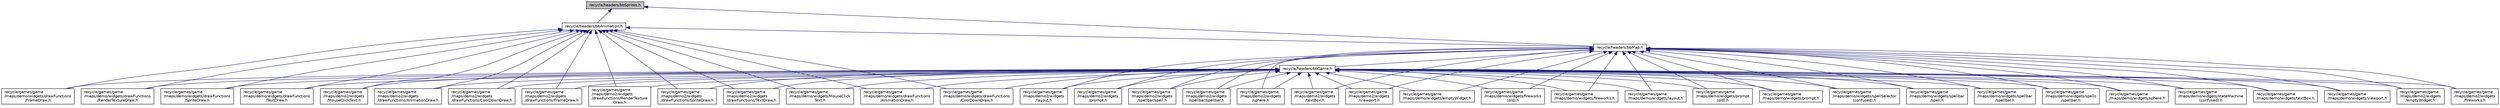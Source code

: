 digraph "recycle/headers/bbSprites.h"
{
 // LATEX_PDF_SIZE
  edge [fontname="Helvetica",fontsize="10",labelfontname="Helvetica",labelfontsize="10"];
  node [fontname="Helvetica",fontsize="10",shape=record];
  Node1 [label="recycle/headers/bbSprites.h",height=0.2,width=0.4,color="black", fillcolor="grey75", style="filled", fontcolor="black",tooltip="sfTexture is define in SFML as raw pixel data bbTextures is a container for sfTextures"];
  Node1 -> Node2 [dir="back",color="midnightblue",fontsize="10",style="solid",fontname="Helvetica"];
  Node2 [label="recycle/headers/bbAnimation.h",height=0.2,width=0.4,color="black", fillcolor="white", style="filled",URL="$bbAnimation_8h.html",tooltip="sfTexture is define in SFML as raw pixel data bbTextures is a container for sfTextures"];
  Node2 -> Node3 [dir="back",color="midnightblue",fontsize="10",style="solid",fontname="Helvetica"];
  Node3 [label="recycle/games/game\l/maps/demo/widgets/MouseClick\lText.h",height=0.2,width=0.4,color="black", fillcolor="white", style="filled",URL="$widgets_2MouseClickText_8h.html",tooltip=" "];
  Node2 -> Node4 [dir="back",color="midnightblue",fontsize="10",style="solid",fontname="Helvetica"];
  Node4 [label="recycle/games/game\l/maps/demo/widgets/drawFunctions\l/AnimationDraw.h",height=0.2,width=0.4,color="black", fillcolor="white", style="filled",URL="$widgets_2drawFunctions_2AnimationDraw_8h.html",tooltip=" "];
  Node2 -> Node5 [dir="back",color="midnightblue",fontsize="10",style="solid",fontname="Helvetica"];
  Node5 [label="recycle/games/game\l/maps/demo/widgets/drawFunctions\l/CoolDownDraw.h",height=0.2,width=0.4,color="black", fillcolor="white", style="filled",URL="$widgets_2drawFunctions_2CoolDownDraw_8h.html",tooltip=" "];
  Node2 -> Node6 [dir="back",color="midnightblue",fontsize="10",style="solid",fontname="Helvetica"];
  Node6 [label="recycle/games/game\l/maps/demo/widgets/drawFunctions\l/FrameDraw.h",height=0.2,width=0.4,color="black", fillcolor="white", style="filled",URL="$widgets_2drawFunctions_2FrameDraw_8h.html",tooltip=" "];
  Node2 -> Node7 [dir="back",color="midnightblue",fontsize="10",style="solid",fontname="Helvetica"];
  Node7 [label="recycle/games/game\l/maps/demo/widgets/drawFunctions\l/RenderTextureDraw.h",height=0.2,width=0.4,color="black", fillcolor="white", style="filled",URL="$widgets_2drawFunctions_2RenderTextureDraw_8h.html",tooltip=" "];
  Node2 -> Node8 [dir="back",color="midnightblue",fontsize="10",style="solid",fontname="Helvetica"];
  Node8 [label="recycle/games/game\l/maps/demo/widgets/drawFunctions\l/SpriteDraw.h",height=0.2,width=0.4,color="black", fillcolor="white", style="filled",URL="$widgets_2drawFunctions_2SpriteDraw_8h.html",tooltip=" "];
  Node2 -> Node9 [dir="back",color="midnightblue",fontsize="10",style="solid",fontname="Helvetica"];
  Node9 [label="recycle/games/game\l/maps/demo/widgets/drawFunctions\l/TextDraw.h",height=0.2,width=0.4,color="black", fillcolor="white", style="filled",URL="$widgets_2drawFunctions_2TextDraw_8h.html",tooltip=" "];
  Node2 -> Node10 [dir="back",color="midnightblue",fontsize="10",style="solid",fontname="Helvetica"];
  Node10 [label="recycle/games/game\l/maps/demo2/widgets\l/MouseClickText.h",height=0.2,width=0.4,color="black", fillcolor="white", style="filled",URL="$_2widgets_2MouseClickText_8h.html",tooltip=" "];
  Node2 -> Node11 [dir="back",color="midnightblue",fontsize="10",style="solid",fontname="Helvetica"];
  Node11 [label="recycle/games/game\l/maps/demo2/widgets\l/drawFunctions/AnimationDraw.h",height=0.2,width=0.4,color="black", fillcolor="white", style="filled",URL="$_2widgets_2drawFunctions_2AnimationDraw_8h.html",tooltip=" "];
  Node2 -> Node12 [dir="back",color="midnightblue",fontsize="10",style="solid",fontname="Helvetica"];
  Node12 [label="recycle/games/game\l/maps/demo2/widgets\l/drawFunctions/CoolDownDraw.h",height=0.2,width=0.4,color="black", fillcolor="white", style="filled",URL="$_2widgets_2drawFunctions_2CoolDownDraw_8h.html",tooltip=" "];
  Node2 -> Node13 [dir="back",color="midnightblue",fontsize="10",style="solid",fontname="Helvetica"];
  Node13 [label="recycle/games/game\l/maps/demo2/widgets\l/drawFunctions/FrameDraw.h",height=0.2,width=0.4,color="black", fillcolor="white", style="filled",URL="$_2widgets_2drawFunctions_2FrameDraw_8h.html",tooltip=" "];
  Node2 -> Node14 [dir="back",color="midnightblue",fontsize="10",style="solid",fontname="Helvetica"];
  Node14 [label="recycle/games/game\l/maps/demo2/widgets\l/drawFunctions/RenderTexture\lDraw.h",height=0.2,width=0.4,color="black", fillcolor="white", style="filled",URL="$_2widgets_2drawFunctions_2RenderTextureDraw_8h.html",tooltip=" "];
  Node2 -> Node15 [dir="back",color="midnightblue",fontsize="10",style="solid",fontname="Helvetica"];
  Node15 [label="recycle/games/game\l/maps/demo2/widgets\l/drawFunctions/SpriteDraw.h",height=0.2,width=0.4,color="black", fillcolor="white", style="filled",URL="$_2widgets_2drawFunctions_2SpriteDraw_8h.html",tooltip=" "];
  Node2 -> Node16 [dir="back",color="midnightblue",fontsize="10",style="solid",fontname="Helvetica"];
  Node16 [label="recycle/games/game\l/maps/demo2/widgets\l/drawFunctions/TextDraw.h",height=0.2,width=0.4,color="black", fillcolor="white", style="filled",URL="$_2widgets_2drawFunctions_2TextDraw_8h.html",tooltip=" "];
  Node2 -> Node17 [dir="back",color="midnightblue",fontsize="10",style="solid",fontname="Helvetica"];
  Node17 [label="recycle/headers/bbMap.h",height=0.2,width=0.4,color="black", fillcolor="white", style="filled",URL="$bbMap_8h.html",tooltip="bbMap stores game data pertaining to one map in the game"];
  Node17 -> Node18 [dir="back",color="midnightblue",fontsize="10",style="solid",fontname="Helvetica"];
  Node18 [label="recycle/games/game\l/maps/demo/widgets/emptyWidget.h",height=0.2,width=0.4,color="black", fillcolor="white", style="filled",URL="$widgets_2emptyWidget_8h.html",tooltip="The functions in this folder define the behavior of an object with class bbWidget and type NULL."];
  Node17 -> Node19 [dir="back",color="midnightblue",fontsize="10",style="solid",fontname="Helvetica"];
  Node19 [label="recycle/games/game\l/maps/demo/widgets/fireworks\l(old).h",height=0.2,width=0.4,color="black", fillcolor="white", style="filled",URL="$fireworks_07old_08_8h.html",tooltip="The functions in this file define the behavior of an object with class bbWidget and type fireworks."];
  Node17 -> Node20 [dir="back",color="midnightblue",fontsize="10",style="solid",fontname="Helvetica"];
  Node20 [label="recycle/games/game\l/maps/demo/widgets/fireworks.h",height=0.2,width=0.4,color="black", fillcolor="white", style="filled",URL="$widgets_2fireworks_8h.html",tooltip="The functions in this folder define the behavior of an object with class bbWidget and type fireworks."];
  Node17 -> Node21 [dir="back",color="midnightblue",fontsize="10",style="solid",fontname="Helvetica"];
  Node21 [label="recycle/games/game\l/maps/demo/widgets/layout.h",height=0.2,width=0.4,color="black", fillcolor="white", style="filled",URL="$widgets_2layout_8h.html",tooltip="The functions in this folder define the behavior of an object with class bbWidget and type NULL."];
  Node17 -> Node22 [dir="back",color="midnightblue",fontsize="10",style="solid",fontname="Helvetica"];
  Node22 [label="recycle/games/game\l/maps/demo/widgets/prompt\l(old).h",height=0.2,width=0.4,color="black", fillcolor="white", style="filled",URL="$prompt_07old_08_8h.html",tooltip="The functions in this folder define the behavior of an object with class bbWidget and type prompt."];
  Node17 -> Node23 [dir="back",color="midnightblue",fontsize="10",style="solid",fontname="Helvetica"];
  Node23 [label="recycle/games/game\l/maps/demo/widgets/prompt.h",height=0.2,width=0.4,color="black", fillcolor="white", style="filled",URL="$widgets_2prompt_8h.html",tooltip="The functions in this file define the behavior of an object with class bbWidget and type prompt Promp..."];
  Node17 -> Node24 [dir="back",color="midnightblue",fontsize="10",style="solid",fontname="Helvetica"];
  Node24 [label="recycle/games/game\l/maps/demo/widgets/spellSelector\l(confused).h",height=0.2,width=0.4,color="black", fillcolor="white", style="filled",URL="$spellSelector_07confused_08_8h.html",tooltip=" "];
  Node17 -> Node25 [dir="back",color="midnightblue",fontsize="10",style="solid",fontname="Helvetica"];
  Node25 [label="recycle/games/game\l/maps/demo/widgets/spellbar\l/spell.h",height=0.2,width=0.4,color="black", fillcolor="white", style="filled",URL="$widgets_2spellbar_2spell_8h.html",tooltip=" "];
  Node17 -> Node26 [dir="back",color="midnightblue",fontsize="10",style="solid",fontname="Helvetica"];
  Node26 [label="recycle/games/game\l/maps/demo/widgets/spellbar\l/spellbar.h",height=0.2,width=0.4,color="black", fillcolor="white", style="filled",URL="$widgets_2spellbar_2spellbar_8h.html",tooltip=" "];
  Node17 -> Node27 [dir="back",color="midnightblue",fontsize="10",style="solid",fontname="Helvetica"];
  Node27 [label="recycle/games/game\l/maps/demo/widgets/spells\l/spellbar.h",height=0.2,width=0.4,color="black", fillcolor="white", style="filled",URL="$widgets_2spells_2spellbar_8h.html",tooltip="The functions in this file define the behavior of an object with class bbWidget and type spellBar and..."];
  Node17 -> Node28 [dir="back",color="midnightblue",fontsize="10",style="solid",fontname="Helvetica"];
  Node28 [label="recycle/games/game\l/maps/demo/widgets/sphere.h",height=0.2,width=0.4,color="black", fillcolor="white", style="filled",URL="$widgets_2sphere_8h.html",tooltip="The functions in this file define the behavior of an object with class bbWidget and type Sphere The s..."];
  Node17 -> Node29 [dir="back",color="midnightblue",fontsize="10",style="solid",fontname="Helvetica"];
  Node29 [label="recycle/games/game\l/maps/demo/widgets/stateMachine\l(confused).h",height=0.2,width=0.4,color="black", fillcolor="white", style="filled",URL="$stateMachine_07confused_08_8h.html",tooltip=" "];
  Node17 -> Node30 [dir="back",color="midnightblue",fontsize="10",style="solid",fontname="Helvetica"];
  Node30 [label="recycle/games/game\l/maps/demo/widgets/textBox.h",height=0.2,width=0.4,color="black", fillcolor="white", style="filled",URL="$widgets_2textBox_8h.html",tooltip="The functions in this file define the behavior of an object with class bbWidget and type textBox."];
  Node17 -> Node31 [dir="back",color="midnightblue",fontsize="10",style="solid",fontname="Helvetica"];
  Node31 [label="recycle/games/game\l/maps/demo/widgets/viewport.h",height=0.2,width=0.4,color="black", fillcolor="white", style="filled",URL="$widgets_2viewport_8h.html",tooltip="The functions in this folder define the behavior of an object with class bbWidget and type NULL."];
  Node17 -> Node32 [dir="back",color="midnightblue",fontsize="10",style="solid",fontname="Helvetica"];
  Node32 [label="recycle/games/game\l/maps/demo2/widgets\l/emptyWidget.h",height=0.2,width=0.4,color="black", fillcolor="white", style="filled",URL="$_2widgets_2emptyWidget_8h.html",tooltip="The functions in this folder define the behavior of an object with class bbWidget and type NULL."];
  Node17 -> Node33 [dir="back",color="midnightblue",fontsize="10",style="solid",fontname="Helvetica"];
  Node33 [label="recycle/games/game\l/maps/demo2/widgets\l/fireworks.h",height=0.2,width=0.4,color="black", fillcolor="white", style="filled",URL="$_2widgets_2fireworks_8h.html",tooltip="The functions in this folder define the behavior of an object with class bbWidget and type fireworks."];
  Node17 -> Node34 [dir="back",color="midnightblue",fontsize="10",style="solid",fontname="Helvetica"];
  Node34 [label="recycle/games/game\l/maps/demo2/widgets\l/layout.h",height=0.2,width=0.4,color="black", fillcolor="white", style="filled",URL="$_2widgets_2layout_8h.html",tooltip="The functions in this folder define the behavior of an object with class bbWidget and type NULL."];
  Node17 -> Node35 [dir="back",color="midnightblue",fontsize="10",style="solid",fontname="Helvetica"];
  Node35 [label="recycle/games/game\l/maps/demo2/widgets\l/prompt.h",height=0.2,width=0.4,color="black", fillcolor="white", style="filled",URL="$_2widgets_2prompt_8h.html",tooltip="The functions in this file define the behavior of an object with class bbWidget and type prompt Promp..."];
  Node17 -> Node36 [dir="back",color="midnightblue",fontsize="10",style="solid",fontname="Helvetica"];
  Node36 [label="recycle/games/game\l/maps/demo2/widgets\l/spellbar/spell.h",height=0.2,width=0.4,color="black", fillcolor="white", style="filled",URL="$_2widgets_2spellbar_2spell_8h.html",tooltip=" "];
  Node17 -> Node37 [dir="back",color="midnightblue",fontsize="10",style="solid",fontname="Helvetica"];
  Node37 [label="recycle/games/game\l/maps/demo2/widgets\l/spellbar/spellbar.h",height=0.2,width=0.4,color="black", fillcolor="white", style="filled",URL="$_2widgets_2spellbar_2spellbar_8h.html",tooltip=" "];
  Node17 -> Node38 [dir="back",color="midnightblue",fontsize="10",style="solid",fontname="Helvetica"];
  Node38 [label="recycle/games/game\l/maps/demo2/widgets\l/sphere.h",height=0.2,width=0.4,color="black", fillcolor="white", style="filled",URL="$_2widgets_2sphere_8h.html",tooltip="The functions in this file define the behavior of an object with class bbWidget and type Sphere The s..."];
  Node17 -> Node39 [dir="back",color="midnightblue",fontsize="10",style="solid",fontname="Helvetica"];
  Node39 [label="recycle/games/game\l/maps/demo2/widgets\l/textBox.h",height=0.2,width=0.4,color="black", fillcolor="white", style="filled",URL="$_2widgets_2textBox_8h.html",tooltip="The functions in this file define the behavior of an object with class bbWidget and type textBox."];
  Node17 -> Node40 [dir="back",color="midnightblue",fontsize="10",style="solid",fontname="Helvetica"];
  Node40 [label="recycle/games/game\l/maps/demo2/widgets\l/viewport.h",height=0.2,width=0.4,color="black", fillcolor="white", style="filled",URL="$_2widgets_2viewport_8h.html",tooltip="The functions in this folder define the behavior of an object with class bbWidget and type NULL."];
  Node17 -> Node41 [dir="back",color="midnightblue",fontsize="10",style="solid",fontname="Helvetica"];
  Node41 [label="recycle/headers/bbGame.h",height=0.2,width=0.4,color="black", fillcolor="white", style="filled",URL="$bbGame_8h.html",tooltip=" "];
  Node41 -> Node3 [dir="back",color="midnightblue",fontsize="10",style="solid",fontname="Helvetica"];
  Node41 -> Node4 [dir="back",color="midnightblue",fontsize="10",style="solid",fontname="Helvetica"];
  Node41 -> Node5 [dir="back",color="midnightblue",fontsize="10",style="solid",fontname="Helvetica"];
  Node41 -> Node6 [dir="back",color="midnightblue",fontsize="10",style="solid",fontname="Helvetica"];
  Node41 -> Node7 [dir="back",color="midnightblue",fontsize="10",style="solid",fontname="Helvetica"];
  Node41 -> Node8 [dir="back",color="midnightblue",fontsize="10",style="solid",fontname="Helvetica"];
  Node41 -> Node9 [dir="back",color="midnightblue",fontsize="10",style="solid",fontname="Helvetica"];
  Node41 -> Node18 [dir="back",color="midnightblue",fontsize="10",style="solid",fontname="Helvetica"];
  Node41 -> Node19 [dir="back",color="midnightblue",fontsize="10",style="solid",fontname="Helvetica"];
  Node41 -> Node20 [dir="back",color="midnightblue",fontsize="10",style="solid",fontname="Helvetica"];
  Node41 -> Node21 [dir="back",color="midnightblue",fontsize="10",style="solid",fontname="Helvetica"];
  Node41 -> Node22 [dir="back",color="midnightblue",fontsize="10",style="solid",fontname="Helvetica"];
  Node41 -> Node23 [dir="back",color="midnightblue",fontsize="10",style="solid",fontname="Helvetica"];
  Node41 -> Node24 [dir="back",color="midnightblue",fontsize="10",style="solid",fontname="Helvetica"];
  Node41 -> Node25 [dir="back",color="midnightblue",fontsize="10",style="solid",fontname="Helvetica"];
  Node41 -> Node26 [dir="back",color="midnightblue",fontsize="10",style="solid",fontname="Helvetica"];
  Node41 -> Node27 [dir="back",color="midnightblue",fontsize="10",style="solid",fontname="Helvetica"];
  Node41 -> Node28 [dir="back",color="midnightblue",fontsize="10",style="solid",fontname="Helvetica"];
  Node41 -> Node29 [dir="back",color="midnightblue",fontsize="10",style="solid",fontname="Helvetica"];
  Node41 -> Node30 [dir="back",color="midnightblue",fontsize="10",style="solid",fontname="Helvetica"];
  Node41 -> Node31 [dir="back",color="midnightblue",fontsize="10",style="solid",fontname="Helvetica"];
  Node41 -> Node10 [dir="back",color="midnightblue",fontsize="10",style="solid",fontname="Helvetica"];
  Node41 -> Node11 [dir="back",color="midnightblue",fontsize="10",style="solid",fontname="Helvetica"];
  Node41 -> Node12 [dir="back",color="midnightblue",fontsize="10",style="solid",fontname="Helvetica"];
  Node41 -> Node13 [dir="back",color="midnightblue",fontsize="10",style="solid",fontname="Helvetica"];
  Node41 -> Node14 [dir="back",color="midnightblue",fontsize="10",style="solid",fontname="Helvetica"];
  Node41 -> Node15 [dir="back",color="midnightblue",fontsize="10",style="solid",fontname="Helvetica"];
  Node41 -> Node16 [dir="back",color="midnightblue",fontsize="10",style="solid",fontname="Helvetica"];
  Node41 -> Node32 [dir="back",color="midnightblue",fontsize="10",style="solid",fontname="Helvetica"];
  Node41 -> Node33 [dir="back",color="midnightblue",fontsize="10",style="solid",fontname="Helvetica"];
  Node41 -> Node34 [dir="back",color="midnightblue",fontsize="10",style="solid",fontname="Helvetica"];
  Node41 -> Node35 [dir="back",color="midnightblue",fontsize="10",style="solid",fontname="Helvetica"];
  Node41 -> Node36 [dir="back",color="midnightblue",fontsize="10",style="solid",fontname="Helvetica"];
  Node41 -> Node37 [dir="back",color="midnightblue",fontsize="10",style="solid",fontname="Helvetica"];
  Node41 -> Node38 [dir="back",color="midnightblue",fontsize="10",style="solid",fontname="Helvetica"];
  Node41 -> Node39 [dir="back",color="midnightblue",fontsize="10",style="solid",fontname="Helvetica"];
  Node41 -> Node40 [dir="back",color="midnightblue",fontsize="10",style="solid",fontname="Helvetica"];
  Node1 -> Node17 [dir="back",color="midnightblue",fontsize="10",style="solid",fontname="Helvetica"];
}
